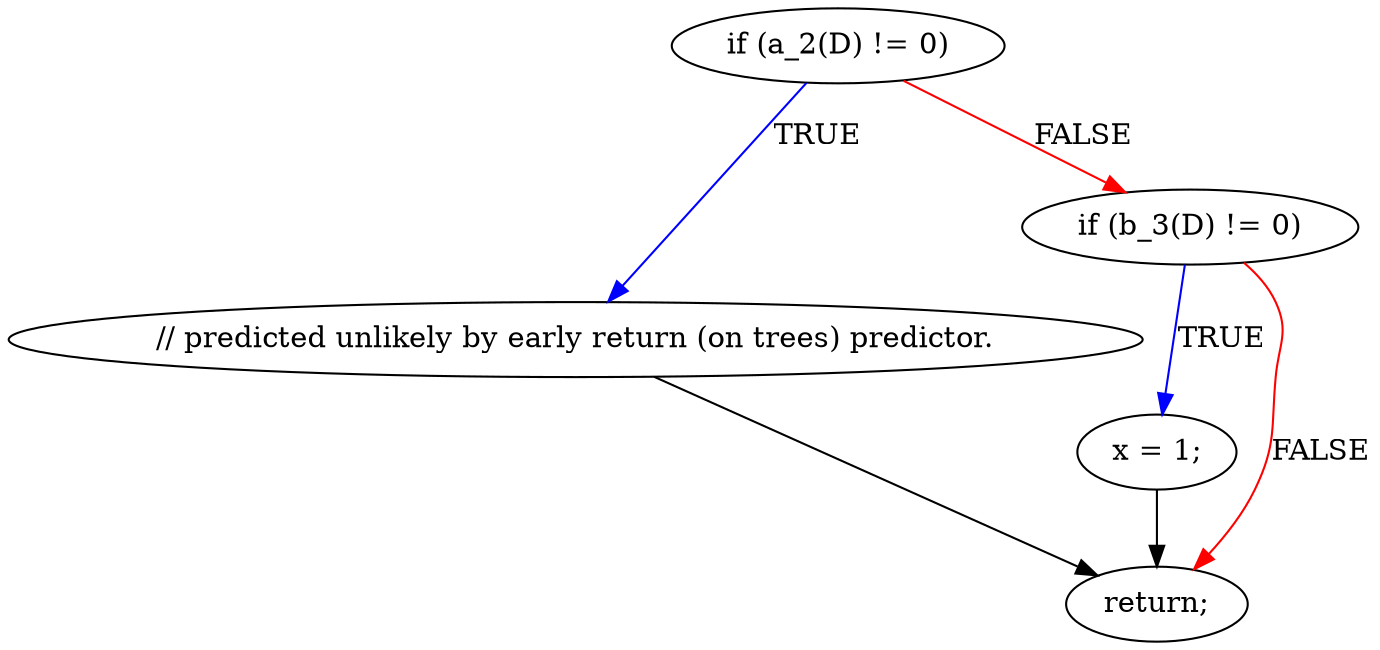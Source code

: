 digraph { // mcdc015a
    A2 [label="if (a_2(D) != 0)"];
    A3 [label="// predicted unlikely by early return (on trees) predictor."];
    A4 [label="if (b_3(D) != 0)"];
    A5 [label="x = 1;"];
    A6 [label="return;"];
    A2 -> A3 [label="TRUE", color="blue"];
    A2 -> A4 [label="FALSE", color="red"];
    A3 -> A6 [label="", color="black"];
    A4 -> A5 [label="TRUE", color="blue"];
    A4 -> A6 [label="FALSE", color="red"];
    A5 -> A6 [label="", color="black"];
}
